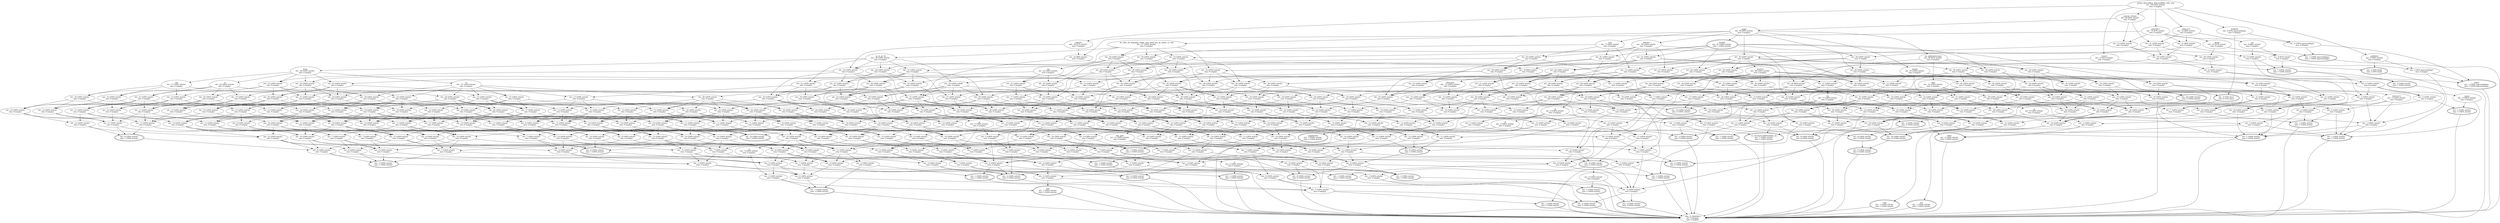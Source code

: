 digraph d{
1 [label="author, date-added, date-modified, title, year
ext.: 100 (93% article) 
own: 0 (empty) "]
2 [label="ext.: 1 (100% article) 
own: 1 (100% article) ", peripheries = 2]
3 [label="ext.: 51 (100% article) 
own: 0 (empty) "]
4 [label="ext.: 9 (100% article) 
own: 9 (100% article) ", peripheries = 2]
5 [label="ext.: 5 (100% article) 
own: 0 (empty) "]
6 [label="m3
ext.: 1 (100% article) 
own: 1 (100% article) ", peripheries = 2]
7 [label="ext.: 8 (100% article) 
own: 0 (empty) "]
8 [label="journal, volume
ext.: 96 (95% article) 
own: 0 (empty) "]
9 [label="ext.: 7 (100% article) 
own: 1 (100% article) ", peripheries = 2]
10 [label="number
ext.: 81 (100% article) 
own: 1 (100% article) ", peripheries = 2]
11 [label="ext.: 26 (100% article) 
own: 0 (empty) "]
12 [label="ext.: 38 (100% article) 
own: 0 (empty) "]
13 [label="ext.: 25 (100% article) 
own: 0 (empty) "]
14 [label="ext.: 31 (100% article) 
own: 0 (empty) "]
15 [label="ext.: 30 (100% article) 
own: 0 (empty) "]
16 [label="ext.: 2 (100% article) 
own: 2 (100% article) ", peripheries = 2]
17 [label="ext.: 10 (100% article) 
own: 0 (empty) "]
18 [label="ext.: 4 (100% article) 
own: 0 (empty) "]
19 [label="ext.: 6 (100% article) 
own: 0 (empty) "]
20 [label="ext.: 1 (100% article) 
own: 1 (100% article) ", peripheries = 2]
21 [label="ty
ext.: 6 (100% article) 
own: 0 (empty) "]
22 [label="ext.: 3 (100% article) 
own: 3 (100% article) ", peripheries = 2]
23 [label="ext.: 64 (100% article) 
own: 0 (empty) "]
24 [label="ext.: 72 (100% article) 
own: 0 (empty) "]
25 [label="ext.: 6 (100% article) 
own: 1 (100% article) ", peripheries = 2]
26 [label="ext.: 35 (100% article) 
own: 0 (empty) "]
27 [label="ext.: 10 (100% article) 
own: 1 (100% article) ", peripheries = 2]
28 [label="ext.: 11 (100% article) 
own: 0 (empty) "]
29 [label="ext.: 4 (100% article) 
own: 0 (empty) "]
30 [label="ext.: 1 (100% article) 
own: 1 (100% article) ", peripheries = 2]
31 [label="ext.: 4 (100% article) 
own: 0 (empty) "]
32 [label="ext.: 5 (100% article) 
own: 0 (empty) "]
33 [label="ext.: 2 (100% article) 
own: 0 (empty) "]
34 [label="pmc
ext.: 1 (100% article) 
own: 1 (100% article) ", peripheries = 2]
35 [label="ext.: 8 (100% article) 
own: 0 (empty) "]
36 [label="ext.: 3 (100% article) 
own: 1 (100% article) ", peripheries = 2]
37 [label="abstract
ext.: 59 (100% article) 
own: 0 (empty) "]
38 [label="ext.: 11 (100% article) 
own: 0 (empty) "]
39 [label="pages
ext.: 94 (95% article) 
own: 0 (empty) "]
40 [label="ext.: 45 (100% article) 
own: 0 (empty) "]
41 [label="ext.: 12 (100% article) 
own: 0 (empty) "]
42 [label="ext.: 2 (100% article) 
own: 2 (100% article) ", peripheries = 2]
43 [label="ext.: 17 (100% article) 
own: 0 (empty) "]
44 [label="ext.: 3 (100% article) 
own: 0 (empty) "]
45 [label="supplement
ext.: 1 (100% article) 
own: 1 (100% article) ", peripheries = 2]
46 [label="ext.: 14 (100% article) 
own: 4 (100% article) ", peripheries = 2]
47 [label="ext.: 43 (90% article) 
own: 0 (empty) "]
48 [label="issn
ext.: 73 (94% article) 
own: 0 (empty) "]
49 [label="ext.: 4 (75% misc) 
own: 4 (75% misc) ", peripheries = 2]
50 [label="ext.: 6 (100% article) 
own: 0 (empty) "]
51 [label="ext.: 7 (100% article) 
own: 0 (empty) "]
52 [label="ext.: 10 (100% article) 
own: 0 (empty) "]
53 [label="ext.: 9 (100% article) 
own: 0 (empty) "]
54 [label="ext.: 40 (100% article) 
own: 0 (empty) "]
55 [label="ext.: 1 (100% article) 
own: 1 (100% article) ", peripheries = 2]
56 [label="ext.: 40 (100% article) 
own: 0 (empty) "]
57 [label="ext.: 9 (100% article) 
own: 3 (100% article) ", peripheries = 2]
58 [label="ext.: 11 (100% article) 
own: 0 (empty) "]
59 [label="ext.: 70 (100% article) 
own: 0 (empty) "]
60 [label="ext.: 14 (100% article) 
own: 0 (empty) "]
61 [label="ext.: 14 (100% article) 
own: 0 (empty) "]
62 [label="ext.: 15 (100% article) 
own: 0 (empty) "]
63 [label="ext.: 11 (100% article) 
own: 0 (empty) "]
64 [label="ext.: 13 (100% article) 
own: 0 (empty) "]
65 [label="ext.: 10 (100% article) 
own: 0 (empty) "]
66 [label="ext.: 3 (100% article) 
own: 0 (empty) "]
67 [label="ext.: 7 (100% article) 
own: 0 (empty) "]
68 [label="ext.: 5 (100% article) 
own: 0 (empty) "]
69 [label="ext.: 6 (100% article) 
own: 0 (empty) "]
70 [label="ext.: 1 (100% article) 
own: 1 (100% article) ", peripheries = 2]
71 [label="ext.: 5 (100% article) 
own: 0 (empty) "]
72 [label="ext.: 7 (100% article) 
own: 0 (empty) "]
73 [label="ext.: 7 (100% article) 
own: 0 (empty) "]
74 [label="ci
ext.: 4 (100% article) 
own: 0 (empty) "]
75 [label="ext.: 3 (100% article) 
own: 3 (100% article) ", peripheries = 2]
76 [label="ext.: 38 (100% article) 
own: 0 (empty) "]
77 [label="ext.: 34 (100% article) 
own: 0 (empty) "]
78 [label="isi, publication-type
ext.: 46 (91% article) 
own: 0 (empty) "]
79 [label="ext.: 39 (100% article) 
own: 0 (empty) "]
80 [label="ext.: 24 (100% article) 
own: 2 (100% article) ", peripheries = 2]
81 [label="ext.: 9 (100% article) 
own: 1 (100% article) ", peripheries = 2]
82 [label="ext.: 12 (100% article) 
own: 0 (empty) "]
83 [label="ext.: 12 (100% article) 
own: 0 (empty) "]
84 [label="ext.: 13 (100% article) 
own: 0 (empty) "]
85 [label="ext.: 11 (100% article) 
own: 0 (empty) "]
86 [label="ext.: 13 (100% article) 
own: 0 (empty) "]
87 [label="ext.: 16 (100% article) 
own: 0 (empty) "]
88 [label="ext.: 16 (100% article) 
own: 0 (empty) "]
89 [label="mh
ext.: 17 (100% article) 
own: 0 (empty) "]
90 [label="ext.: 15 (100% article) 
own: 0 (empty) "]
91 [label="ext.: 5 (100% article) 
own: 1 (100% article) ", peripheries = 2]
92 [label="ext.: 7 (100% article) 
own: 0 (empty) "]
93 [label="ext.: 11 (100% article) 
own: 0 (empty) "]
94 [label="ext.: 12 (100% article) 
own: 0 (empty) "]
95 [label="ext.: 6 (100% article) 
own: 0 (empty) "]
96 [label="ext.: 10 (100% article) 
own: 0 (empty) "]
97 [label="ext.: 11 (100% article) 
own: 0 (empty) "]
98 [label="ext.: 12 (100% article) 
own: 0 (empty) "]
99 [label="ext.: 15 (100% article) 
own: 0 (empty) "]
100 [label="ext.: 15 (100% article) 
own: 0 (empty) "]
101 [label="ext.: 16 (100% article) 
own: 0 (empty) "]
102 [label="ext.: 14 (100% article) 
own: 0 (empty) "]
103 [label="ext.: 6 (100% article) 
own: 0 (empty) "]
104 [label="ext.: 8 (100% article) 
own: 0 (empty) "]
105 [label="ext.: 7 (100% article) 
own: 0 (empty) "]
106 [label="ext.: 8 (100% article) 
own: 0 (empty) "]
107 [label="publisher
ext.: 4 (50% article) 
own: 0 (empty) "]
108 [label="ext.: 2 (50% book) 
own: 2 (50% book) ", peripheries = 2]
109 [label="bdsk-file-1
ext.: 74 (97% article) 
own: 0 (empty) "]
110 [label="group
ext.: 41 (97% article) 
own: 0 (empty) "]
111 [label="booktitle
ext.: 6 (50% inproceedings) 
own: 0 (empty) "]
112 [label="ext.: 1 (100% inproceedings) 
own: 1 (100% inproceedings) ", peripheries = 2]
113 [label="ext.: 3 (100% article) 
own: 0 (empty) "]
114 [label="ext.: 16 (100% article) 
own: 0 (empty) "]
115 [label="ext.: 6 (100% article) 
own: 0 (empty) "]
116 [label="annote
ext.: 12 (91% article) 
own: 0 (empty) "]
117 [label="ext.: 1 (100% article) 
own: 1 (100% article) ", peripheries = 2]
118 [label="url
ext.: 9 (88% article) 
own: 0 (empty) "]
119 [label="ext.: 8 (87% article) 
own: 0 (empty) "]
120 [label="bdsk-url-1
ext.: 32 (96% article) 
own: 0 (empty) "]
121 [label="ext.: 31 (96% article) 
own: 0 (empty) "]
122 [label="ext.: 19 (94% article) 
own: 0 (empty) "]
123 [label="ext.: 2 (50% inproceedings) 
own: 0 (empty) "]
124 [label="ext.: 32 (96% article) 
own: 0 (empty) "]
125 [label="address
ext.: 34 (97% article) 
own: 0 (empty) "]
126 [label="ext.: 2 (100% inproceedings) 
own: 0 (empty) "]
127 [label="editor
ext.: 1 (100% inproceedings) 
own: 1 (100% inproceedings) ", peripheries = 2]
128 [label="ext.: 28 (100% article) 
own: 0 (empty) "]
129 [label="ext.: 30 (100% article) 
own: 0 (empty) "]
130 [label="ext.: 27 (100% article) 
own: 0 (empty) "]
131 [label="ext.: 2 (100% article) 
own: 0 (empty) "]
132 [label="month
ext.: 33 (100% article) 
own: 0 (empty) "]
133 [label="ext.: 1 (100% article) 
own: 1 (100% article) ", peripheries = 2]
134 [label="ext.: 11 (100% article) 
own: 0 (empty) "]
135 [label="ext.: 13 (100% article) 
own: 0 (empty) "]
136 [label="ext.: 18 (100% article) 
own: 0 (empty) "]
137 [label="ext.: 19 (100% article) 
own: 0 (empty) "]
138 [label="ext.: 22 (100% article) 
own: 0 (empty) "]
139 [label="ext.: 15 (100% article) 
own: 0 (empty) "]
140 [label="ext.: 5 (100% article) 
own: 0 (empty) "]
141 [label="ext.: 15 (100% article) 
own: 0 (empty) "]
142 [label="ext.: 22 (100% article) 
own: 0 (empty) "]
143 [label="ext.: 23 (100% article) 
own: 0 (empty) "]
144 [label="ext.: 26 (100% article) 
own: 0 (empty) "]
145 [label="ext.: 19 (100% article) 
own: 0 (empty) "]
146 [label="ext.: 13 (100% article) 
own: 0 (empty) "]
147 [label="ext.: 20 (100% article) 
own: 0 (empty) "]
148 [label="ext.: 21 (100% article) 
own: 0 (empty) "]
149 [label="ext.: 24 (100% article) 
own: 0 (empty) "]
150 [label="ext.: 17 (100% article) 
own: 0 (empty) "]
151 [label="ext.: 17 (100% article) 
own: 0 (empty) "]
152 [label="rn
ext.: 24 (100% article) 
own: 0 (empty) "]
153 [label="ext.: 25 (100% article) 
own: 0 (empty) "]
154 [label="dcom
ext.: 28 (100% article) 
own: 0 (empty) "]
155 [label="ext.: 21 (100% article) 
own: 0 (empty) "]
156 [label="ext.: 12 (100% article) 
own: 0 (empty) "]
157 [label="ext.: 19 (100% article) 
own: 0 (empty) "]
158 [label="ext.: 20 (100% article) 
own: 0 (empty) "]
159 [label="ext.: 23 (100% article) 
own: 0 (empty) "]
160 [label="ext.: 16 (100% article) 
own: 0 (empty) "]
161 [label="ext.: 16 (100% article) 
own: 0 (empty) "]
162 [label="ext.: 23 (100% article) 
own: 0 (empty) "]
163 [label="ext.: 24 (100% article) 
own: 0 (empty) "]
164 [label="lr
ext.: 27 (100% article) 
own: 0 (empty) "]
165 [label="ext.: 20 (100% article) 
own: 0 (empty) "]
166 [label="ext.: 46 (100% article) 
own: 0 (empty) "]
167 [label="ext.: 1 (100% article) 
own: 1 (100% article) ", peripheries = 2]
168 [label="ext.: 6 (100% article) 
own: 0 (empty) "]
169 [label="ext.: 6 (100% article) 
own: 0 (empty) "]
170 [label="ext.: 10 (100% article) 
own: 0 (empty) "]
171 [label="ext.: 9 (100% article) 
own: 0 (empty) "]
172 [label="ext.: 10 (100% article) 
own: 0 (empty) "]
173 [label="ext.: 11 (100% article) 
own: 0 (empty) "]
174 [label="ext.: 9 (100% article) 
own: 0 (empty) "]
175 [label="ext.: 10 (100% article) 
own: 0 (empty) "]
176 [label="ext.: 11 (100% article) 
own: 0 (empty) "]
177 [label="ext.: 11 (100% article) 
own: 0 (empty) "]
178 [label="ext.: 12 (100% article) 
own: 0 (empty) "]
179 [label="ext.: 15 (100% article) 
own: 0 (empty) "]
180 [label="ext.: 6 (100% article) 
own: 0 (empty) "]
181 [label="ext.: 2 (100% article) 
own: 2 (100% article) ", peripheries = 2]
182 [label="ext.: 12 (100% article) 
own: 0 (empty) "]
183 [label="ext.: 19 (100% article) 
own: 0 (empty) "]
184 [label="ext.: 27 (100% article) 
own: 0 (empty) "]
185 [label="ext.: 30 (100% article) 
own: 0 (empty) "]
186 [label="ext.: 15 (100% article) 
own: 0 (empty) "]
187 [label="ext.: 15 (100% article) 
own: 0 (empty) "]
188 [label="ext.: 18 (100% article) 
own: 0 (empty) "]
189 [label="ext.: 26 (100% article) 
own: 0 (empty) "]
190 [label="ext.: 35 (100% article) 
own: 0 (empty) "]
191 [label="ext.: 32 (100% article) 
own: 0 (empty) "]
192 [label="ext.: 16 (100% article) 
own: 0 (empty) "]
193 [label="ext.: 21 (100% article) 
own: 0 (empty) "]
194 [label="ext.: 20 (100% article) 
own: 0 (empty) "]
195 [label="ext.: 15 (100% article) 
own: 0 (empty) "]
196 [label="ext.: 22 (100% article) 
own: 0 (empty) "]
197 [label="ext.: 18 (100% article) 
own: 0 (empty) "]
198 [label="ext.: 24 (100% article) 
own: 0 (empty) "]
199 [label="ext.: 32 (100% article) 
own: 0 (empty) "]
200 [label="ext.: 29 (100% article) 
own: 0 (empty) "]
201 [label="ext.: 28 (100% article) 
own: 0 (empty) "]
202 [label="da, edat, jid, language, mhda, own, pmid, pst, pt, pubm, so, stat
ext.: 37 (100% article) 
own: 0 (empty) "]
203 [label="ext.: 34 (100% article) 
own: 0 (empty) "]
204 [label="ext.: 16 (100% article) 
own: 0 (empty) "]
205 [label="ext.: 20 (100% article) 
own: 0 (empty) "]
206 [label="ext.: 19 (100% article) 
own: 0 (empty) "]
207 [label="ext.: 17 (100% article) 
own: 0 (empty) "]
208 [label="pii
ext.: 22 (100% article) 
own: 0 (empty) "]
209 [label="ext.: 21 (100% article) 
own: 0 (empty) "]
210 [label="ext.: 15 (100% article) 
own: 0 (empty) "]
211 [label="ext.: 17 (100% article) 
own: 0 (empty) "]
212 [label="ext.: 11 (100% article) 
own: 0 (empty) "]
213 [label="ext.: 9 (100% article) 
own: 1 (100% article) ", peripheries = 2]
214 [label="ext.: 14 (100% article) 
own: 0 (empty) "]
215 [label="ext.: 18 (100% article) 
own: 0 (empty) "]
216 [label="ext.: 16 (100% article) 
own: 0 (empty) "]
217 [label="ext.: 20 (100% article) 
own: 0 (empty) "]
218 [label="ext.: 15 (100% article) 
own: 0 (empty) "]
219 [label="ext.: 19 (100% article) 
own: 0 (empty) "]
220 [label="ext.: 7 (100% article) 
own: 2 (100% article) ", peripheries = 2]
221 [label="ext.: 9 (100% article) 
own: 0 (empty) "]
222 [label="ext.: 6 (100% article) 
own: 0 (empty) "]
223 [label="ext.: 7 (100% article) 
own: 0 (empty) "]
224 [label="ext.: 7 (100% article) 
own: 0 (empty) "]
225 [label="ext.: 8 (100% article) 
own: 0 (empty) "]
226 [label="ext.: 4 (100% article) 
own: 0 (empty) "]
227 [label="ext.: 4 (100% article) 
own: 0 (empty) "]
228 [label="ext.: 13 (100% article) 
own: 0 (empty) "]
229 [label="ext.: 11 (100% article) 
own: 0 (empty) "]
230 [label="ext.: 2 (100% article) 
own: 2 (100% article) ", peripheries = 2]
231 [label="ext.: 10 (100% article) 
own: 0 (empty) "]
232 [label="ext.: 23 (100% article) 
own: 0 (empty) "]
233 [label="ext.: 12 (100% article) 
own: 0 (empty) "]
234 [label="ext.: 27 (100% article) 
own: 0 (empty) "]
235 [label="ext.: 25 (100% article) 
own: 0 (empty) "]
236 [label="ext.: 8 (100% article) 
own: 0 (empty) "]
237 [label="ext.: 10 (100% article) 
own: 0 (empty) "]
238 [label="ext.: 16 (100% article) 
own: 0 (empty) "]
239 [label="ext.: 20 (100% article) 
own: 0 (empty) "]
240 [label="co, iso-source-abbreviation, ps
ext.: 1 (100% article) 
own: 1 (100% article) ", peripheries = 2]
241 [label="ext.: 9 (100% article) 
own: 0 (empty) "]
242 [label="ext.: 18 (100% article) 
own: 0 (empty) "]
243 [label="ext.: 26 (100% article) 
own: 0 (empty) "]
244 [label="ext.: 29 (100% article) 
own: 0 (empty) "]
245 [label="ext.: 14 (100% article) 
own: 0 (empty) "]
246 [label="ext.: 10 (100% article) 
own: 0 (empty) "]
247 [label="ext.: 17 (100% article) 
own: 0 (empty) "]
248 [label="ext.: 25 (100% article) 
own: 0 (empty) "]
249 [label="ext.: 34 (100% article) 
own: 0 (empty) "]
250 [label="ext.: 31 (100% article) 
own: 0 (empty) "]
251 [label="ext.: 15 (100% article) 
own: 0 (empty) "]
252 [label="ext.: 20 (100% article) 
own: 0 (empty) "]
253 [label="ext.: 19 (100% article) 
own: 0 (empty) "]
254 [label="ext.: 14 (100% article) 
own: 0 (empty) "]
255 [label="ext.: 21 (100% article) 
own: 0 (empty) "]
256 [label="ext.: 17 (100% article) 
own: 0 (empty) "]
257 [label="ext.: 23 (100% article) 
own: 0 (empty) "]
258 [label="ext.: 31 (100% article) 
own: 0 (empty) "]
259 [label="ext.: 28 (100% article) 
own: 0 (empty) "]
260 [label="ext.: 27 (100% article) 
own: 0 (empty) "]
261 [label="au, jt, pl, sb
ext.: 36 (100% article) 
own: 0 (empty) "]
262 [label="ext.: 33 (100% article) 
own: 0 (empty) "]
263 [label="ext.: 15 (100% article) 
own: 0 (empty) "]
264 [label="ext.: 19 (100% article) 
own: 0 (empty) "]
265 [label="ext.: 18 (100% article) 
own: 0 (empty) "]
266 [label="ext.: 16 (100% article) 
own: 0 (empty) "]
267 [label="ext.: 21 (100% article) 
own: 0 (empty) "]
268 [label="ext.: 20 (100% article) 
own: 0 (empty) "]
269 [label="ext.: 14 (100% article) 
own: 0 (empty) "]
270 [label="ext.: 14 (100% article) 
own: 0 (empty) "]
271 [label="ext.: 16 (100% article) 
own: 0 (empty) "]
272 [label="ext.: 10 (100% article) 
own: 0 (empty) "]
273 [label="ext.: 12 (100% article) 
own: 0 (empty) "]
274 [label="ext.: 10 (100% article) 
own: 0 (empty) "]
275 [label="ext.: 6 (100% article) 
own: 6 (100% article) ", peripheries = 2]
276 [label="ext.: 2 (100% article) 
own: 0 (empty) "]
277 [label="si
ext.: 3 (100% article) 
own: 0 (empty) "]
278 [label="ext.: 1 (100% article) 
own: 1 (100% article) ", peripheries = 2]
279 [label="ext.: 61 (100% article) 
own: 0 (empty) "]
280 [label="ext.: 7 (100% article) 
own: 0 (empty) "]
281 [label="keywords
ext.: 15 (100% article) 
own: 0 (empty) "]
282 [label="ext.: 13 (100% article) 
own: 0 (empty) "]
283 [label="ext.: 8 (100% article) 
own: 0 (empty) "]
284 [label="ext.: 11 (100% article) 
own: 0 (empty) "]
285 [label="ext.: 17 (100% article) 
own: 0 (empty) "]
286 [label="ext.: 12 (100% article) 
own: 0 (empty) "]
287 [label="ext.: 15 (100% article) 
own: 0 (empty) "]
288 [label="ext.: 19 (100% article) 
own: 0 (empty) "]
289 [label="ext.: 14 (100% article) 
own: 0 (empty) "]
290 [label="ext.: 18 (100% article) 
own: 0 (empty) "]
291 [label="ext.: 6 (100% article) 
own: 0 (empty) "]
292 [label="ext.: 8 (100% article) 
own: 0 (empty) "]
293 [label="ext.: 24 (100% article) 
own: 0 (empty) "]
294 [label="ext.: 28 (100% article) 
own: 0 (empty) "]
295 [label="ext.: 26 (100% article) 
own: 0 (empty) "]
296 [label="ext.: 30 (100% article) 
own: 0 (empty) "]
297 [label="ext.: 17 (100% article) 
own: 0 (empty) "]
298 [label="ext.: 19 (100% article) 
own: 0 (empty) "]
299 [label="ext.: 16 (100% article) 
own: 0 (empty) "]
300 [label="ext.: 20 (100% article) 
own: 0 (empty) "]
301 [label="ext.: 18 (100% article) 
own: 0 (empty) "]
302 [label="ext.: 22 (100% article) 
own: 0 (empty) "]
303 [label="ext.: 17 (100% article) 
own: 0 (empty) "]
304 [label="ext.: 21 (100% article) 
own: 0 (empty) "]
305 [label="ext.: 9 (100% article) 
own: 0 (empty) "]
306 [label="ext.: 11 (100% article) 
own: 0 (empty) "]
307 [label="ext.: 46 (100% article) 
own: 0 (empty) "]
308 [label="ext.: 51 (100% article) 
own: 0 (empty) "]
309 [label="ext.: 10 (100% article) 
own: 0 (empty) "]
310 [label="ext.: 12 (100% article) 
own: 0 (empty) "]
311 [label="ext.: 39 (100% article) 
own: 0 (empty) "]
312 [label="ext.: 23 (100% article) 
own: 0 (empty) "]
313 [label="ext.: 27 (100% article) 
own: 0 (empty) "]
314 [label="ext.: 25 (100% article) 
own: 0 (empty) "]
315 [label="ext.: 29 (100% article) 
own: 0 (empty) "]
316 [label="ext.: 16 (100% article) 
own: 0 (empty) "]
317 [label="ext.: 18 (100% article) 
own: 0 (empty) "]
318 [label="ext.: 2 (100% article) 
own: 2 (100% article) ", peripheries = 2]
319 [label="ext.: 27 (100% article) 
own: 0 (empty) "]
320 [label="ext.: 26 (100% article) 
own: 0 (empty) "]
321 [label="dep, phst
ext.: 11 (100% article) 
own: 0 (empty) "]
322 [label="gr
ext.: 6 (100% article) 
own: 0 (empty) "]
323 [label="ext.: 18 (100% article) 
own: 0 (empty) "]
324 [label="ext.: 29 (100% article) 
own: 0 (empty) "]
325 [label="ext.: 28 (100% article) 
own: 0 (empty) "]
326 [label="ext.: 16 (100% article) 
own: 0 (empty) "]
327 [label="local-url
ext.: 48 (100% article) 
own: 0 (empty) "]
328 [label="ext.: 5 (100% article) 
own: 0 (empty) "]
329 [label="ext.: 15 (100% article) 
own: 0 (empty) "]
330 [label="ext.: 17 (100% article) 
own: 0 (empty) "]
331 [label="ext.: 11 (100% article) 
own: 0 (empty) "]
332 [label="ext.: 16 (100% article) 
own: 0 (empty) "]
333 [label="ext.: 19 (100% article) 
own: 0 (empty) "]
334 [label="ext.: 18 (100% article) 
own: 0 (empty) "]
335 [label="ext.: 12 (100% article) 
own: 0 (empty) "]
336 [label="ext.: 13 (100% article) 
own: 0 (empty) "]
337 [label="ext.: 14 (100% article) 
own: 0 (empty) "]
338 [label="ext.: 3 (100% article) 
own: 0 (empty) "]
339 [label="ext.: 21 (100% article) 
own: 0 (empty) "]
340 [label="ext.: 7 (100% article) 
own: 0 (empty) "]
341 [label="ext.: 19 (100% article) 
own: 0 (empty) "]
342 [label="ext.: 20 (100% article) 
own: 0 (empty) "]
343 [label="ext.: 1 (100% article) 
own: 1 (100% article) ", peripheries = 2]
344 [label="ext.: 3 (100% article) 
own: 0 (empty) "]
345 [label="ext.: 13 (100% article) 
own: 0 (empty) "]
346 [label="ext.: 14 (100% article) 
own: 0 (empty) "]
347 [label="title1
ext.: 2 (100% article) 
own: 2 (100% article) ", peripheries = 2]
348 [label="eprint
ext.: 2 (100% article) 
own: 0 (empty) "]
349 [label="ext.: 6 (100% article) 
own: 0 (empty) "]
350 [label="ext.: 5 (100% article) 
own: 0 (empty) "]
351 [label="ext.: 7 (100% article) 
own: 0 (empty) "]
352 [label="ext.: 2 (100% article) 
own: 0 (empty) "]
353 [label="doi
ext.: 17 (100% article) 
own: 0 (empty) "]
354 [label="bdsk-url-2
ext.: 3 (100% article) 
own: 0 (empty) "]
355 [label="ext.: 2 (100% article) 
own: 0 (empty) "]
356 [label="ext.: 10 (100% article) 
own: 0 (empty) "]
357 [label="ext.: 25 (100% article) 
own: 0 (empty) "]
358 [label="ext.: 3 (100% article) 
own: 0 (empty) "]
359 [label="ext.: 1 (100% article) 
own: 1 (100% article) ", peripheries = 2]
360 [label="ext.: 30 (100% article) 
own: 0 (empty) "]
361 [label="ext.: 33 (100% article) 
own: 0 (empty) "]
362 [label="ext.: 21 (100% article) 
own: 0 (empty) "]
363 [label="ext.: 3 (100% article) 
own: 0 (empty) "]
364 [label="di
ext.: 4 (100% article) 
own: 0 (empty) "]
365 [label="af
ext.: 2 (100% article) 
own: 0 (empty) "]
366 [label="ext.: 25 (100% article) 
own: 0 (empty) "]
367 [label="ext.: 22 (100% article) 
own: 0 (empty) "]
368 [label="ext.: 21 (100% article) 
own: 0 (empty) "]
369 [label="ext.: 40 (100% article) 
own: 0 (empty) "]
370 [label="ext.: 31 (100% article) 
own: 0 (empty) "]
371 [label="ext.: 26 (100% article) 
own: 0 (empty) "]
372 [label="ext.: 20 (100% article) 
own: 0 (empty) "]
373 [label="ext.: 24 (100% article) 
own: 0 (empty) "]
374 [label="ext.: 26 (100% article) 
own: 0 (empty) "]
375 [label="ext.: 1 (100% article) 
own: 1 (100% article) ", peripheries = 2]
376 [label="ext.: 27 (100% article) 
own: 0 (empty) "]
377 [label="ext.: 28 (100% article) 
own: 0 (empty) "]
378 [label="ext.: 20 (100% article) 
own: 0 (empty) "]
379 [label="ext.: 35 (100% article) 
own: 0 (empty) "]
380 [label="ext.: 21 (100% article) 
own: 0 (empty) "]
381 [label="ext.: 20 (100% article) 
own: 0 (empty) "]
382 [label="ext.: 28 (100% article) 
own: 0 (empty) "]
383 [label="ext.: 19 (100% article) 
own: 0 (empty) "]
384 [label="ext.: 23 (100% article) 
own: 0 (empty) "]
385 [label="ext.: 19 (100% article) 
own: 0 (empty) "]
386 [label="ext.: 18 (100% article) 
own: 13 (100% article) ", peripheries = 2]
387 [label="ext.: 11 (100% article) 
own: 0 (empty) "]
388 [label="ext.: 2 (100% article) 
own: 0 (empty) "]
389 [label="ext.: 8 (100% article) 
own: 0 (empty) "]
390 [label="ext.: 1 (100% article) 
own: 1 (100% article) ", peripheries = 2]
391 [label="ext.: 10 (100% article) 
own: 0 (empty) "]
392 [label="ext.: 22 (100% article) 
own: 0 (empty) "]
393 [label="ext.: 23 (100% article) 
own: 0 (empty) "]
394 [label="ext.: 22 (100% article) 
own: 0 (empty) "]
395 [label="ext.: 21 (100% article) 
own: 0 (empty) "]
396 [label="ext.: 9 (100% article) 
own: 0 (empty) "]
397 [label="ext.: 8 (100% article) 
own: 3 (100% article) ", peripheries = 2]
398 [label="ext.: 4 (100% article) 
own: 0 (empty) "]
399 [label="ext.: 11 (100% article) 
own: 0 (empty) "]
400 [label="ext.: 7 (100% article) 
own: 0 (empty) "]
401 [label="ext.: 7 (100% article) 
own: 0 (empty) "]
402 [label="ext.: 10 (100% article) 
own: 0 (empty) "]
403 [label="ext.: 8 (100% article) 
own: 0 (empty) "]
404 [label="ext.: 12 (100% article) 
own: 0 (empty) "]
405 [label="ext.: 11 (100% article) 
own: 0 (empty) "]
406 [label="ext.: 7 (100% article) 
own: 0 (empty) "]
407 [label="ext.: 10 (100% article) 
own: 0 (empty) "]
408 [label="ext.: 8 (100% article) 
own: 0 (empty) "]
409 [label="ext.: 12 (100% article) 
own: 0 (empty) "]
410 [label="ext.: 11 (100% article) 
own: 0 (empty) "]
411 [label="ext.: 9 (100% article) 
own: 0 (empty) "]
412 [label="ext.: 13 (100% article) 
own: 0 (empty) "]
413 [label="ext.: 12 (100% article) 
own: 0 (empty) "]
414 [label="rf
ext.: 2 (100% article) 
own: 0 (empty) "]
415 [label="ext.: 3 (100% article) 
own: 0 (empty) "]
416 [label="ext.: 5 (100% article) 
own: 0 (empty) "]
417 [label="ext.: 3 (100% article) 
own: 0 (empty) "]
418 [label="ext.: 1 (100% article) 
own: 1 (100% article) ", peripheries = 2]
419 [label="ext.: 28 (100% article) 
own: 0 (empty) "]
420 [label="ext.: 31 (100% article) 
own: 0 (empty) "]
421 [label="ext.: 29 (100% article) 
own: 0 (empty) "]
422 [label="date
ext.: 32 (100% article) 
own: 0 (empty) "]
423 [label="ext.: 20 (100% article) 
own: 0 (empty) "]
424 [label="ext.: 21 (100% article) 
own: 0 (empty) "]
425 [label="ext.: 20 (100% article) 
own: 0 (empty) "]
426 [label="ext.: 19 (100% article) 
own: 0 (empty) "]
427 [label="ext.: 23 (100% article) 
own: 0 (empty) "]
428 [label="ext.: 24 (100% article) 
own: 0 (empty) "]
429 [label="ext.: 23 (100% article) 
own: 0 (empty) "]
430 [label="ext.: 22 (100% article) 
own: 0 (empty) "]
431 [label="read
ext.: 1 (100% article) 
own: 1 (100% article) ", peripheries = 2]
432 [label="ext.: 5 (100% article) 
own: 5 (100% article) ", peripheries = 2]
433 [label="isbn, l3, bdsk-file-2
ext.: 0 (empty) 
own: 0 (empty) "]
1->107;
1->109;
1->111;
1->116;
1->120;
1->125;
107->108;
109->110;
109->121;
109->124;
109->126;
111->126;
116->108;
120->118;
120->121;
125->124;
8->14;
8->24;
8->39;
110->112;
118->119;
121->119;
121->122;
124->122;
126->112;
14->7;
14->15;
14->324;
24->15;
24->54;
24->59;
39->10;
39->37;
39->48;
39->59;
39->132;
39->324;
119->123;
7->9;
10->3;
10->23;
10->128;
10->129;
10->279;
15->9;
15->35;
15->325;
37->3;
37->40;
37->41;
37->56;
37->319;
48->40;
48->279;
48->308;
54->35;
54->79;
59->23;
59->56;
59->79;
59->308;
59->325;
59->327;
59->367;
132->41;
132->129;
132->367;
324->128;
324->319;
324->325;
3->11;
3->12;
3->17;
3->26;
9->36;
23->26;
23->77;
23->130;
23->166;
23->281;
23->307;
23->380;
35->36;
40->12;
40->234;
41->17;
56->26;
56->58;
56->234;
56->320;
56->339;
78->47;
78->76;
78->371;
78->422;
79->58;
79->77;
79->361;
79->362;
79->374;
128->11;
128->130;
128->349;
129->17;
129->380;
279->12;
279->307;
308->234;
308->307;
308->361;
308->369;
319->11;
319->320;
325->130;
325->320;
325->326;
327->166;
327->326;
327->339;
327->368;
327->369;
327->374;
367->362;
367->368;
367->380;
11->5;
11->13;
12->232;
26->13;
26->51;
26->135;
26->232;
26->239;
47->43;
47->49;
47->364;
47->370;
47->379;
58->51;
76->235;
76->379;
76->421;
77->51;
77->357;
77->377;
77->378;
130->13;
130->179;
130->350;
130->353;
130->354;
166->179;
166->239;
166->310;
166->311;
166->357;
166->381;
234->232;
281->135;
281->310;
307->232;
307->311;
307->377;
307->391;
320->13;
320->346;
326->179;
326->346;
339->239;
339->346;
349->5;
349->348;
349->350;
361->373;
361->377;
362->378;
368->381;
369->311;
369->373;
371->235;
371->366;
371->428;
374->357;
374->373;
380->378;
380->381;
422->370;
422->420;
422->421;
5->2;
5->18;
13->18;
13->21;
13->114;
13->169;
13->345;
43->44;
43->46;
43->233;
135->169;
135->237;
179->345;
179->355;
179->356;
179->358;
232->238;
235->80;
235->427;
239->237;
239->238;
239->345;
310->237;
310->309;
311->238;
311->309;
311->384;
311->396;
346->345;
348->2;
350->18;
350->358;
353->114;
353->351;
353->356;
354->131;
354->355;
357->384;
364->44;
364->365;
366->80;
366->429;
370->233;
370->360;
370->382;
373->384;
377->384;
379->46;
379->382;
391->396;
420->360;
420->419;
421->382;
421->419;
428->393;
428->424;
428->427;
428->429;
18->344;
21->22;
21->344;
46->231;
80->430;
114->19;
131->133;
169->22;
233->38;
233->231;
237->236;
238->236;
309->236;
351->19;
355->133;
360->38;
360->363;
360->376;
382->231;
382->376;
393->372;
393->392;
393->394;
419->376;
424->372;
424->423;
427->392;
427->423;
427->430;
429->394;
429->430;
38->4;
38->42;
231->4;
344->6;
363->42;
372->383;
376->4;
392->383;
392->395;
394->395;
423->383;
430->395;
395->397;
425->385;
425->426;
385->386;
426->386;
426->431;
386->432;
202->190;
202->199;
202->203;
202->208;
202->296;
190->185;
190->191;
190->193;
190->294;
190->342;
199->185;
199->200;
199->205;
199->295;
203->191;
203->200;
203->201;
203->209;
208->193;
208->205;
208->209;
296->201;
296->294;
296->295;
185->183;
185->184;
185->293;
185->298;
191->184;
191->189;
191->194;
191->333;
191->334;
193->183;
193->194;
200->184;
200->198;
200->206;
201->189;
201->198;
201->207;
205->183;
205->206;
209->194;
209->206;
209->207;
294->189;
294->293;
295->198;
295->293;
342->298;
342->334;
183->188;
184->188;
184->196;
184->197;
184->211;
189->192;
189->196;
194->188;
194->192;
194->332;
194->337;
198->196;
198->204;
206->188;
206->204;
207->192;
207->204;
293->196;
293->297;
298->211;
298->297;
333->197;
333->332;
334->211;
334->337;
188->186;
188->187;
188->228;
192->186;
196->186;
196->210;
197->187;
204->186;
211->210;
211->228;
261->154;
261->249;
261->258;
261->267;
261->315;
297->210;
332->187;
332->335;
337->228;
337->335;
154->89;
154->149;
154->152;
154->164;
154->302;
186->229;
187->212;
210->229;
228->212;
228->229;
249->244;
249->252;
249->313;
249->341;
258->149;
258->244;
258->264;
258->314;
267->252;
267->264;
315->302;
315->313;
315->314;
335->212;
89->84;
89->87;
89->101;
149->84;
149->147;
149->159;
149->301;
152->87;
152->147;
152->162;
152->288;
164->101;
164->144;
164->159;
164->162;
164->304;
164->412;
195->182;
244->242;
244->312;
244->317;
252->242;
262->153;
262->250;
262->259;
262->260;
262->268;
264->242;
302->288;
302->301;
302->304;
313->312;
314->301;
314->312;
341->317;
84->82;
84->94;
87->82;
87->99;
101->62;
101->94;
101->99;
144->62;
144->138;
144->142;
144->300;
144->404;
147->82;
147->157;
147->287;
153->88;
153->148;
153->155;
153->163;
153->217;
159->94;
159->138;
159->157;
159->303;
159->409;
162->99;
162->142;
162->157;
162->178;
162->290;
182->213;
250->243;
250->248;
250->253;
250->322;
250->323;
250->330;
259->148;
259->243;
259->257;
259->265;
260->217;
260->248;
260->257;
260->266;
268->253;
268->265;
268->266;
288->287;
288->290;
301->287;
301->303;
304->290;
304->300;
304->303;
312->316;
317->316;
412->178;
412->404;
412->409;
62->28;
62->60;
82->97;
88->83;
88->90;
88->100;
94->28;
94->97;
99->60;
99->97;
99->104;
138->28;
138->136;
138->299;
138->399;
142->60;
142->136;
142->173;
142->285;
142->286;
148->83;
148->150;
148->158;
148->216;
155->90;
155->150;
155->151;
155->165;
157->97;
157->136;
157->176;
157->289;
163->100;
163->143;
163->158;
163->165;
163->219;
163->413;
178->104;
178->173;
178->176;
217->151;
217->216;
217->219;
243->247;
243->255;
243->256;
243->271;
248->251;
248->255;
253->247;
253->251;
253->329;
253->336;
257->216;
257->255;
257->263;
265->247;
265->263;
266->251;
266->263;
287->289;
290->285;
290->289;
300->285;
300->299;
303->289;
303->299;
322->328;
323->256;
323->329;
330->271;
330->328;
330->336;
404->173;
404->399;
409->176;
409->399;
28->52;
60->52;
60->67;
83->85;
83->93;
90->85;
90->86;
90->102;
97->52;
97->92;
100->61;
100->93;
100->102;
104->67;
104->92;
136->52;
136->170;
136->282;
136->283;
143->61;
143->137;
143->145;
143->215;
143->405;
150->85;
150->146;
150->160;
151->86;
151->146;
151->161;
158->93;
158->137;
158->160;
158->218;
158->410;
165->102;
165->145;
165->160;
165->161;
165->177;
173->67;
173->170;
176->92;
176->170;
216->146;
216->218;
219->161;
219->215;
219->218;
219->411;
247->245;
247->270;
247->273;
251->245;
255->245;
255->269;
256->270;
263->245;
271->269;
271->273;
285->282;
285->284;
286->283;
286->284;
289->282;
299->282;
328->338;
329->270;
329->331;
336->273;
336->331;
336->338;
399->170;
413->177;
413->405;
413->410;
413->411;
52->25;
61->27;
61->64;
67->25;
85->81;
85->96;
86->81;
86->98;
92->25;
93->27;
93->96;
102->64;
102->96;
102->98;
102->105;
137->27;
137->139;
137->214;
137->402;
137->407;
145->64;
145->139;
145->141;
145->172;
146->81;
146->156;
160->96;
160->139;
160->156;
160->175;
161->98;
161->141;
161->156;
161->225;
170->25;
177->105;
177->172;
177->175;
177->225;
215->141;
215->214;
215->403;
218->156;
218->214;
218->408;
245->274;
269->274;
270->272;
273->272;
273->274;
282->280;
283->280;
284->280;
306->292;
306->305;
331->272;
405->172;
405->402;
405->403;
410->175;
410->402;
410->408;
411->225;
411->403;
411->408;
27->53;
64->53;
64->63;
64->65;
64->69;
81->106;
96->53;
96->95;
96->106;
98->63;
98->103;
98->106;
105->69;
105->95;
105->103;
139->53;
139->134;
139->140;
139->171;
139->174;
139->277;
141->63;
141->134;
141->223;
156->106;
156->134;
156->224;
172->69;
172->171;
172->223;
175->95;
175->171;
175->224;
214->134;
214->400;
225->103;
225->223;
225->224;
254->387;
292->291;
305->291;
321->246;
321->340;
402->171;
402->400;
402->401;
403->223;
403->400;
407->174;
407->401;
408->224;
408->400;
53->32;
53->50;
53->72;
53->73;
63->57;
63->68;
63->72;
65->50;
65->57;
69->32;
69->68;
95->32;
95->91;
103->68;
103->91;
106->72;
106->91;
134->72;
134->222;
134->276;
171->32;
171->168;
171->222;
174->73;
174->168;
221->180;
221->220;
221->416;
223->68;
223->222;
224->91;
224->222;
277->276;
291->318;
340->343;
387->388;
387->389;
400->222;
401->168;
32->29;
32->33;
50->55;
57->66;
57->74;
68->29;
68->66;
72->29;
91->29;
180->227;
220->414;
220->417;
222->29;
388->390;
389->390;
406->398;
416->227;
416->415;
416->417;
29->30;
33->30;
66->70;
74->70;
227->181;
241->275;
415->181;
115->71;
226->167;
226->230;
226->278;
71->75;
113->16;
113->117;
16->433;
117->433;
1->8;
109->24;
120->14;
110->54;
118->7;
121->15;
39->78;
119->9;
7->349;
10->76;
48->47;
59->371;
9->350;
23->235;
40->43;
79->366;
279->379;
327->428;
12->46;
47->393;
77->80;
77->351;
166->427;
369->393;
374->429;
380->131;
422->424;
51->19;
311->392;
357->430;
364->363;
370->372;
373->394;
379->392;
381->133;
421->423;
44->42;
44->45;
351->352;
365->45;
382->383;
384->395;
424->425;
429->425;
344->347;
372->385;
394->385;
423->426;
430->426;
352->359;
383->386;
395->386;
385->375;
397->432;
196->195;
197->195;
261->262;
154->153;
186->182;
187->182;
249->144;
249->250;
258->259;
267->268;
267->412;
315->260;
89->88;
149->148;
152->155;
164->163;
212->213;
229->213;
244->138;
244->243;
252->253;
252->404;
264->265;
264->409;
302->217;
313->248;
313->300;
314->257;
341->330;
84->83;
87->90;
101->100;
144->143;
147->150;
159->158;
162->165;
242->247;
242->399;
250->143;
268->413;
288->151;
301->216;
304->219;
312->255;
312->299;
317->271;
412->413;
62->61;
82->85;
94->93;
99->102;
138->137;
138->306;
142->145;
157->160;
178->177;
243->137;
248->215;
253->405;
265->410;
266->411;
287->146;
290->161;
300->215;
303->218;
316->269;
404->405;
409->410;
28->27;
60->64;
97->96;
104->105;
136->139;
136->292;
173->172;
176->175;
247->402;
251->403;
255->214;
255->254;
256->254;
256->407;
263->408;
285->141;
289->156;
299->214;
299->305;
329->321;
399->402;
52->53;
67->69;
92->95;
137->221;
170->171;
245->387;
245->400;
270->246;
270->387;
270->401;
282->134;
282->291;
306->221;
331->340;
25->32;
139->180;
214->220;
214->406;
254->406;
272->389;
274->389;
280->318;
292->180;
305->220;
402->416;
407->406;
140->55;
171->227;
246->241;
277->33;
387->241;
387->398;
400->398;
400->417;
401->398;
401->415;
72->115;
73->115;
168->181;
180->226;
220->226;
276->30;
389->275;
406->115;
227->230;
414->167;
417->230;
31->34;
31->113;
34->433;
107->123;
123->127;
132->420;
35->351;
129->419;
350->352;
354->352;
420->425;
345->347;
358->347;
360->385;
396->397;
419->426;
376->386;
352->20;
317->306;
316->305;
271->221;
286->65;
269->220;
273->416;
283->50;
284->57;
338->343;
272->415;
274->417;
134->226;
140->226;
291->226;
340->275;
32->31;
50->71;
57->71;
73->31;
168->31;
222->230;
276->278;
74->75;
398->418;
414->418;
415->418;
417->418;
115->113;
71->16;
75->433;
418->433;
122->127;
41->38;
17->4;
36->352;
362->425;
368->425;
378->426;
381->426;
355->359;
356->359;
358->359;
19->20;
363->375;
383->240;
202->261;
190->249;
199->258;
208->267;
296->315;
185->244;
193->252;
205->264;
294->313;
295->314;
342->341;
183->242;
293->312;
298->317;
297->316;
322->140;
246->31;
389->418;
29->113;
33->34;
241->113;
398->113;
167->433;
230->433;
278->433;
126->127;
348->359;
357->359;
18->20;
131->20;
365->375;
231->240;
236->240;
203->262;
191->250;
200->259;
201->260;
209->268;
184->243;
189->248;
194->253;
198->257;
206->265;
207->266;
333->323;
334->330;
188->247;
192->251;
196->255;
197->256;
204->263;
211->271;
332->329;
337->336;
186->245;
187->270;
210->269;
228->273;
335->331;
195->254;
212->272;
229->274;
182->387;
213->389;
280->71;
66->16;
30->433;
70->433;
181->433;
275->433;
111->49;
116->391;
378->20;
328->226;
338->230;
388->117;
55->433;
390->433;
17->20;
318->433;
343->433;
123->20;
39->202;
10->199;
37->203;
48->296;
59->190;
3->200;
23->185;
40->201;
56->191;
279->295;
308->294;
327->342;
12->198;
26->184;
166->298;
234->189;
307->293;
320->333;
339->334;
13->197;
232->196;
239->211;
311->297;
238->210;
346->335;
114->195;
345->212;
356->213;
310->306;
309->305;
79->286;
77->283;
361->284;
377->280;
237->221;
236->220;
125->262;
124->250;
122->323;
384->318;
58->65;
51->50;
391->388;
169->415;
396->390;
240->433;
19->71;
20->433;
375->433;
432->433;
359->433;
431->433;
347->433;
4->433;
6->433;
42->433;
45->433;
22->433;
133->433;
2->433;
49->433;
127->433;
112->433;
108->433;
}